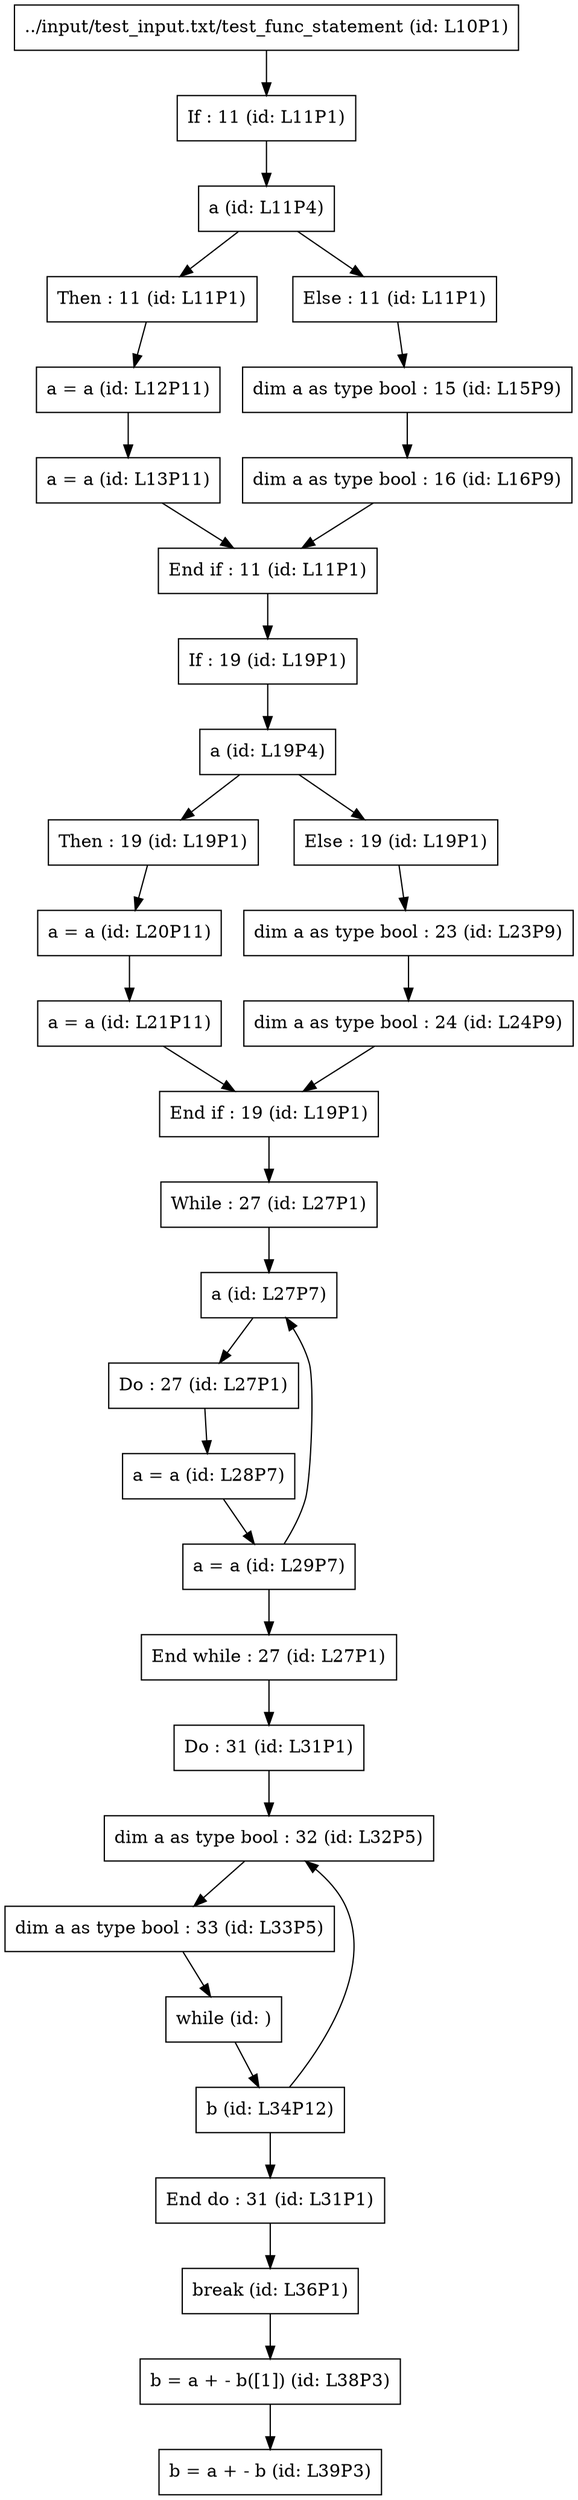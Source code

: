 digraph graphname {
"../input/test_input.txt/test_func_statement (id: L10P1)"[shape=box]
"If : 11 (id: L11P1)"[shape=box]
"../input/test_input.txt/test_func_statement (id: L10P1)" -> "If : 11 (id: L11P1)"[shape=box];
"If : 11 (id: L11P1)"[shape=box]
"a (id: L11P4)"[shape=box]
"If : 11 (id: L11P1)" -> "a (id: L11P4)"[shape=box];
"a (id: L11P4)"[shape=box]
"Then : 11 (id: L11P1)"[shape=box]
"a (id: L11P4)" -> "Then : 11 (id: L11P1)"[shape=box];
"Else : 11 (id: L11P1)"[shape=box]
"a (id: L11P4)" -> "Else : 11 (id: L11P1)"[shape=box];
"Then : 11 (id: L11P1)"[shape=box]
"a = a (id: L12P11)"[shape=box]
"Then : 11 (id: L11P1)" -> "a = a (id: L12P11)"[shape=box];
"a = a (id: L12P11)"[shape=box]
"a = a (id: L13P11)"[shape=box]
"a = a (id: L12P11)" -> "a = a (id: L13P11)"[shape=box];
"a = a (id: L13P11)"[shape=box]
"End if : 11 (id: L11P1)"[shape=box]
"a = a (id: L13P11)" -> "End if : 11 (id: L11P1)"[shape=box];
"Else : 11 (id: L11P1)"[shape=box]
"dim a as type bool : 15 (id: L15P9)"[shape=box]
"Else : 11 (id: L11P1)" -> "dim a as type bool : 15 (id: L15P9)"[shape=box];
"dim a as type bool : 15 (id: L15P9)"[shape=box]
"dim a as type bool : 16 (id: L16P9)"[shape=box]
"dim a as type bool : 15 (id: L15P9)" -> "dim a as type bool : 16 (id: L16P9)"[shape=box];
"dim a as type bool : 16 (id: L16P9)"[shape=box]
"End if : 11 (id: L11P1)"[shape=box]
"dim a as type bool : 16 (id: L16P9)" -> "End if : 11 (id: L11P1)"[shape=box];
"End if : 11 (id: L11P1)"[shape=box]
"If : 19 (id: L19P1)"[shape=box]
"End if : 11 (id: L11P1)" -> "If : 19 (id: L19P1)"[shape=box];
"If : 19 (id: L19P1)"[shape=box]
"a (id: L19P4)"[shape=box]
"If : 19 (id: L19P1)" -> "a (id: L19P4)"[shape=box];
"a (id: L19P4)"[shape=box]
"Then : 19 (id: L19P1)"[shape=box]
"a (id: L19P4)" -> "Then : 19 (id: L19P1)"[shape=box];
"Else : 19 (id: L19P1)"[shape=box]
"a (id: L19P4)" -> "Else : 19 (id: L19P1)"[shape=box];
"Then : 19 (id: L19P1)"[shape=box]
"a = a (id: L20P11)"[shape=box]
"Then : 19 (id: L19P1)" -> "a = a (id: L20P11)"[shape=box];
"a = a (id: L20P11)"[shape=box]
"a = a (id: L21P11)"[shape=box]
"a = a (id: L20P11)" -> "a = a (id: L21P11)"[shape=box];
"a = a (id: L21P11)"[shape=box]
"End if : 19 (id: L19P1)"[shape=box]
"a = a (id: L21P11)" -> "End if : 19 (id: L19P1)"[shape=box];
"Else : 19 (id: L19P1)"[shape=box]
"dim a as type bool : 23 (id: L23P9)"[shape=box]
"Else : 19 (id: L19P1)" -> "dim a as type bool : 23 (id: L23P9)"[shape=box];
"dim a as type bool : 23 (id: L23P9)"[shape=box]
"dim a as type bool : 24 (id: L24P9)"[shape=box]
"dim a as type bool : 23 (id: L23P9)" -> "dim a as type bool : 24 (id: L24P9)"[shape=box];
"dim a as type bool : 24 (id: L24P9)"[shape=box]
"End if : 19 (id: L19P1)"[shape=box]
"dim a as type bool : 24 (id: L24P9)" -> "End if : 19 (id: L19P1)"[shape=box];
"End if : 19 (id: L19P1)"[shape=box]
"While : 27 (id: L27P1)"[shape=box]
"End if : 19 (id: L19P1)" -> "While : 27 (id: L27P1)"[shape=box];
"While : 27 (id: L27P1)"[shape=box]
"a (id: L27P7)"[shape=box]
"While : 27 (id: L27P1)" -> "a (id: L27P7)"[shape=box];
"a (id: L27P7)"[shape=box]
"Do : 27 (id: L27P1)"[shape=box]
"a (id: L27P7)" -> "Do : 27 (id: L27P1)"[shape=box];
"Do : 27 (id: L27P1)"[shape=box]
"a = a (id: L28P7)"[shape=box]
"Do : 27 (id: L27P1)" -> "a = a (id: L28P7)"[shape=box];
"a = a (id: L28P7)"[shape=box]
"a = a (id: L29P7)"[shape=box]
"a = a (id: L28P7)" -> "a = a (id: L29P7)"[shape=box];
"a = a (id: L29P7)"[shape=box]
"End while : 27 (id: L27P1)"[shape=box]
"a = a (id: L29P7)" -> "End while : 27 (id: L27P1)"[shape=box];
"a (id: L27P7)"[shape=box]
"a = a (id: L29P7)" -> "a (id: L27P7)"[shape=box];
"End while : 27 (id: L27P1)"[shape=box]
"Do : 31 (id: L31P1)"[shape=box]
"End while : 27 (id: L27P1)" -> "Do : 31 (id: L31P1)"[shape=box];
"Do : 31 (id: L31P1)"[shape=box]
"dim a as type bool : 32 (id: L32P5)"[shape=box]
"Do : 31 (id: L31P1)" -> "dim a as type bool : 32 (id: L32P5)"[shape=box];
"dim a as type bool : 32 (id: L32P5)"[shape=box]
"dim a as type bool : 33 (id: L33P5)"[shape=box]
"dim a as type bool : 32 (id: L32P5)" -> "dim a as type bool : 33 (id: L33P5)"[shape=box];
"dim a as type bool : 33 (id: L33P5)"[shape=box]
"while (id: )"[shape=box]
"dim a as type bool : 33 (id: L33P5)" -> "while (id: )"[shape=box];
"while (id: )"[shape=box]
"b (id: L34P12)"[shape=box]
"while (id: )" -> "b (id: L34P12)"[shape=box];
"b (id: L34P12)"[shape=box]
"dim a as type bool : 32 (id: L32P5)"[shape=box]
"b (id: L34P12)" -> "dim a as type bool : 32 (id: L32P5)"[shape=box];
"End do : 31 (id: L31P1)"[shape=box]
"b (id: L34P12)" -> "End do : 31 (id: L31P1)"[shape=box];
"End do : 31 (id: L31P1)"[shape=box]
"break (id: L36P1)"[shape=box]
"End do : 31 (id: L31P1)" -> "break (id: L36P1)"[shape=box];
"break (id: L36P1)"[shape=box]
"b = a + - b([1]) (id: L38P3)"[shape=box]
"break (id: L36P1)" -> "b = a + - b([1]) (id: L38P3)"[shape=box];
"b = a + - b([1]) (id: L38P3)"[shape=box]
"b = a + - b (id: L39P3)"[shape=box]
"b = a + - b([1]) (id: L38P3)" -> "b = a + - b (id: L39P3)"[shape=box];
}